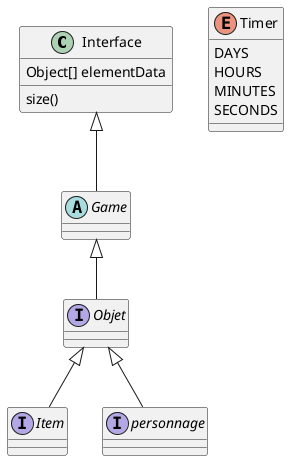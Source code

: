@startuml
'https://plantuml.com/class-diagram

abstract class Interface
abstract Game
interface Objet
interface Item
interface personnage

Interface <|-- Game
Game <|-- Objet
Objet <|-- Item
Objet <|-- personnage

class Interface {
Object[] elementData
size()
}

enum Timer {
DAYS
HOURS
MINUTES
SECONDS
}

@enduml